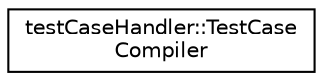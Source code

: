 digraph "Graphical Class Hierarchy"
{
 // INTERACTIVE_SVG=YES
 // LATEX_PDF_SIZE
  edge [fontname="Helvetica",fontsize="10",labelfontname="Helvetica",labelfontsize="10"];
  node [fontname="Helvetica",fontsize="10",shape=record];
  rankdir="LR";
  Node0 [label="testCaseHandler::TestCase\lCompiler",height=0.2,width=0.4,color="black", fillcolor="white", style="filled",URL="$d0/d0c/classtestCaseHandler_1_1TestCaseCompiler.html",tooltip=" "];
}
